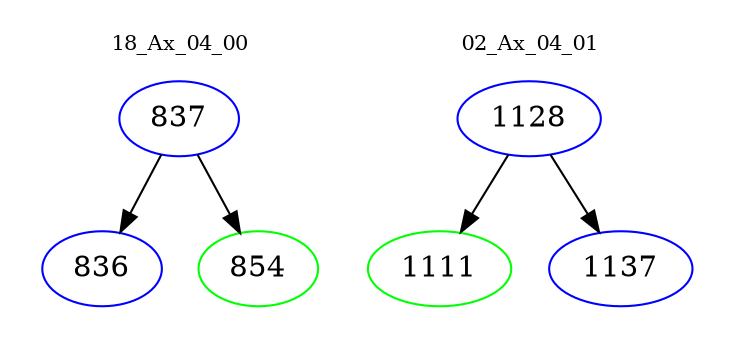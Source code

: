 digraph{
subgraph cluster_0 {
color = white
label = "18_Ax_04_00";
fontsize=10;
T0_837 [label="837", color="blue"]
T0_837 -> T0_836 [color="black"]
T0_836 [label="836", color="blue"]
T0_837 -> T0_854 [color="black"]
T0_854 [label="854", color="green"]
}
subgraph cluster_1 {
color = white
label = "02_Ax_04_01";
fontsize=10;
T1_1128 [label="1128", color="blue"]
T1_1128 -> T1_1111 [color="black"]
T1_1111 [label="1111", color="green"]
T1_1128 -> T1_1137 [color="black"]
T1_1137 [label="1137", color="blue"]
}
}
